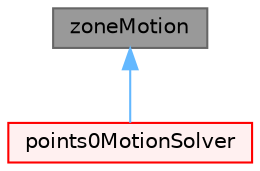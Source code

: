 digraph "zoneMotion"
{
 // LATEX_PDF_SIZE
  bgcolor="transparent";
  edge [fontname=Helvetica,fontsize=10,labelfontname=Helvetica,labelfontsize=10];
  node [fontname=Helvetica,fontsize=10,shape=box,height=0.2,width=0.4];
  Node1 [id="Node000001",label="zoneMotion",height=0.2,width=0.4,color="gray40", fillcolor="grey60", style="filled", fontcolor="black",tooltip="Intermediate class for handling \"zonified\" motion. Can select motion for the entire mesh,..."];
  Node1 -> Node2 [id="edge1_Node000001_Node000002",dir="back",color="steelblue1",style="solid",tooltip=" "];
  Node2 [id="Node000002",label="points0MotionSolver",height=0.2,width=0.4,color="red", fillcolor="#FFF0F0", style="filled",URL="$classFoam_1_1points0MotionSolver.html",tooltip="Virtual base class for displacement motion solvers, where the point motion is relative to a set of fi..."];
}

